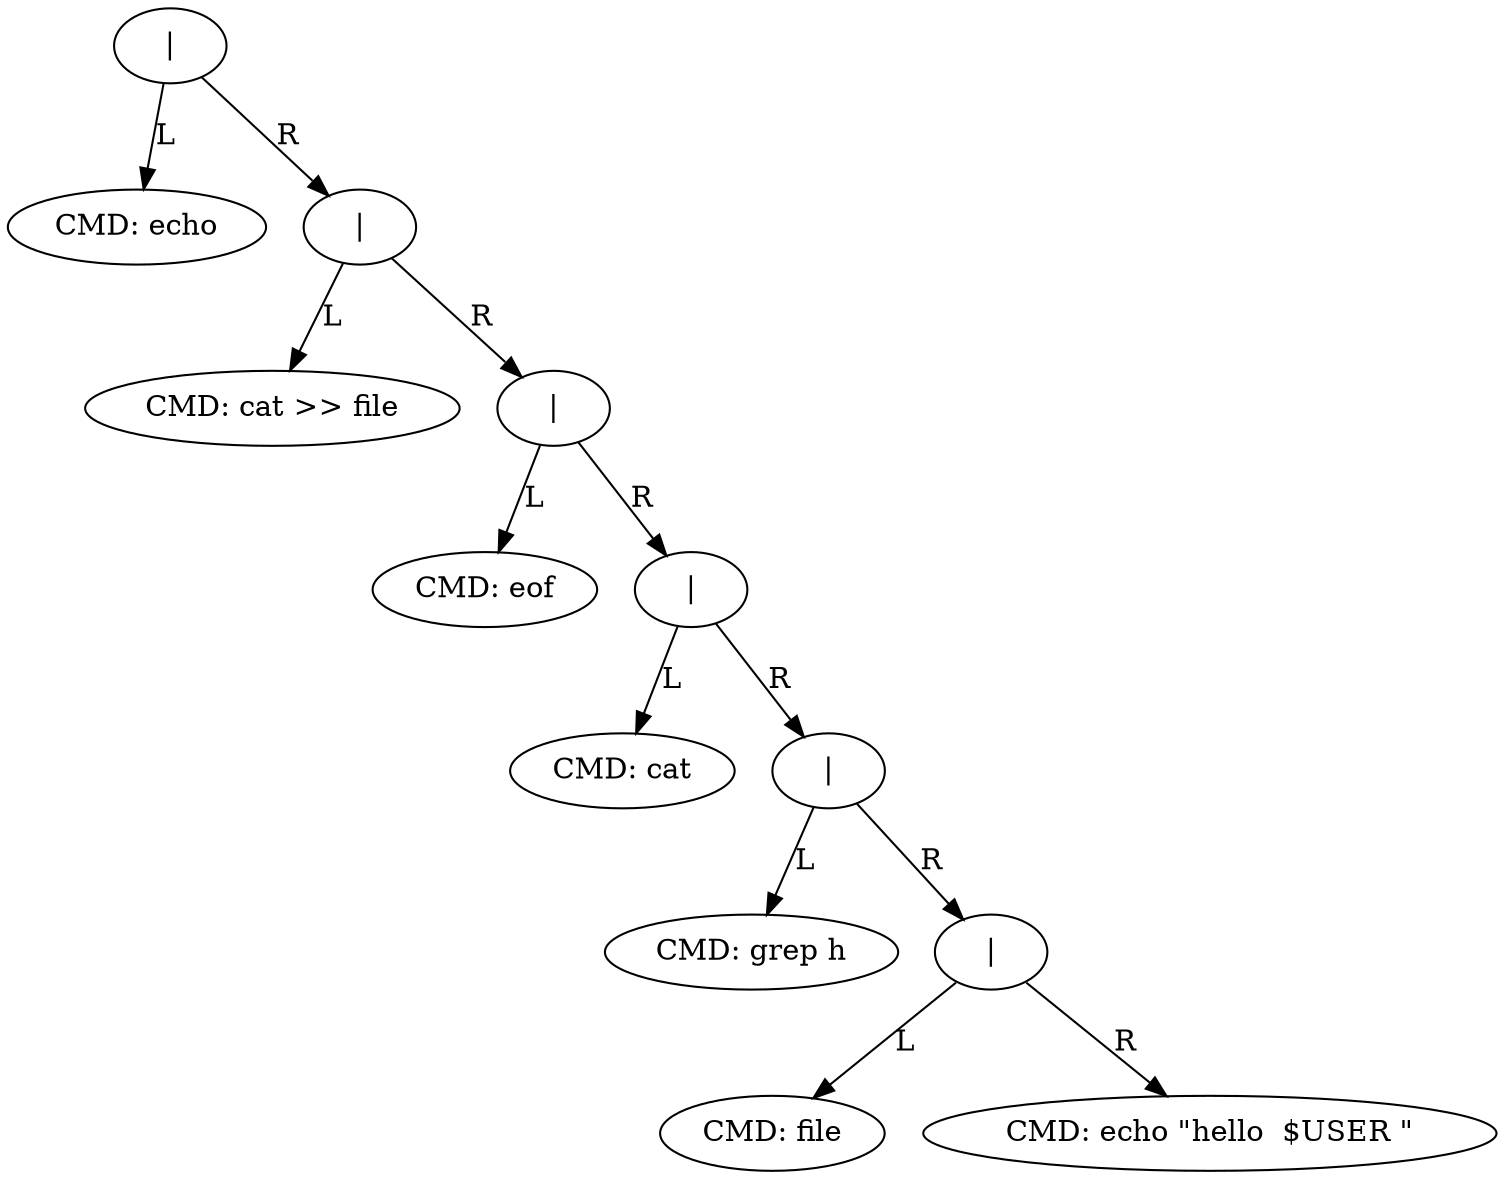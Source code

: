 digraph AST {
"0x6040000009d0" [label="|"];
"0x6040000009d0" -> "0x604000000950" [label="L"];
"0x604000000950" [label="CMD: echo"];
"0x6040000009d0" -> "0x604000000990" [label="R"];
"0x604000000990" [label="|"];
"0x604000000990" -> "0x6040000008d0" [label="L"];
"0x6040000008d0" [label="CMD: cat >> file"];
"0x604000000990" -> "0x604000000910" [label="R"];
"0x604000000910" [label="|"];
"0x604000000910" -> "0x604000000850" [label="L"];
"0x604000000850" [label="CMD: eof"];
"0x604000000910" -> "0x604000000890" [label="R"];
"0x604000000890" [label="|"];
"0x604000000890" -> "0x6040000007d0" [label="L"];
"0x6040000007d0" [label="CMD: cat"];
"0x604000000890" -> "0x604000000810" [label="R"];
"0x604000000810" [label="|"];
"0x604000000810" -> "0x604000000750" [label="L"];
"0x604000000750" [label="CMD: grep h"];
"0x604000000810" -> "0x604000000790" [label="R"];
"0x604000000790" [label="|"];
"0x604000000790" -> "0x604000000710" [label="L"];
"0x604000000710" [label="CMD: file"];
"0x604000000790" -> "0x6040000006d0" [label="R"];
"0x6040000006d0" [label="CMD: echo \"hello  $USER \""];
}
